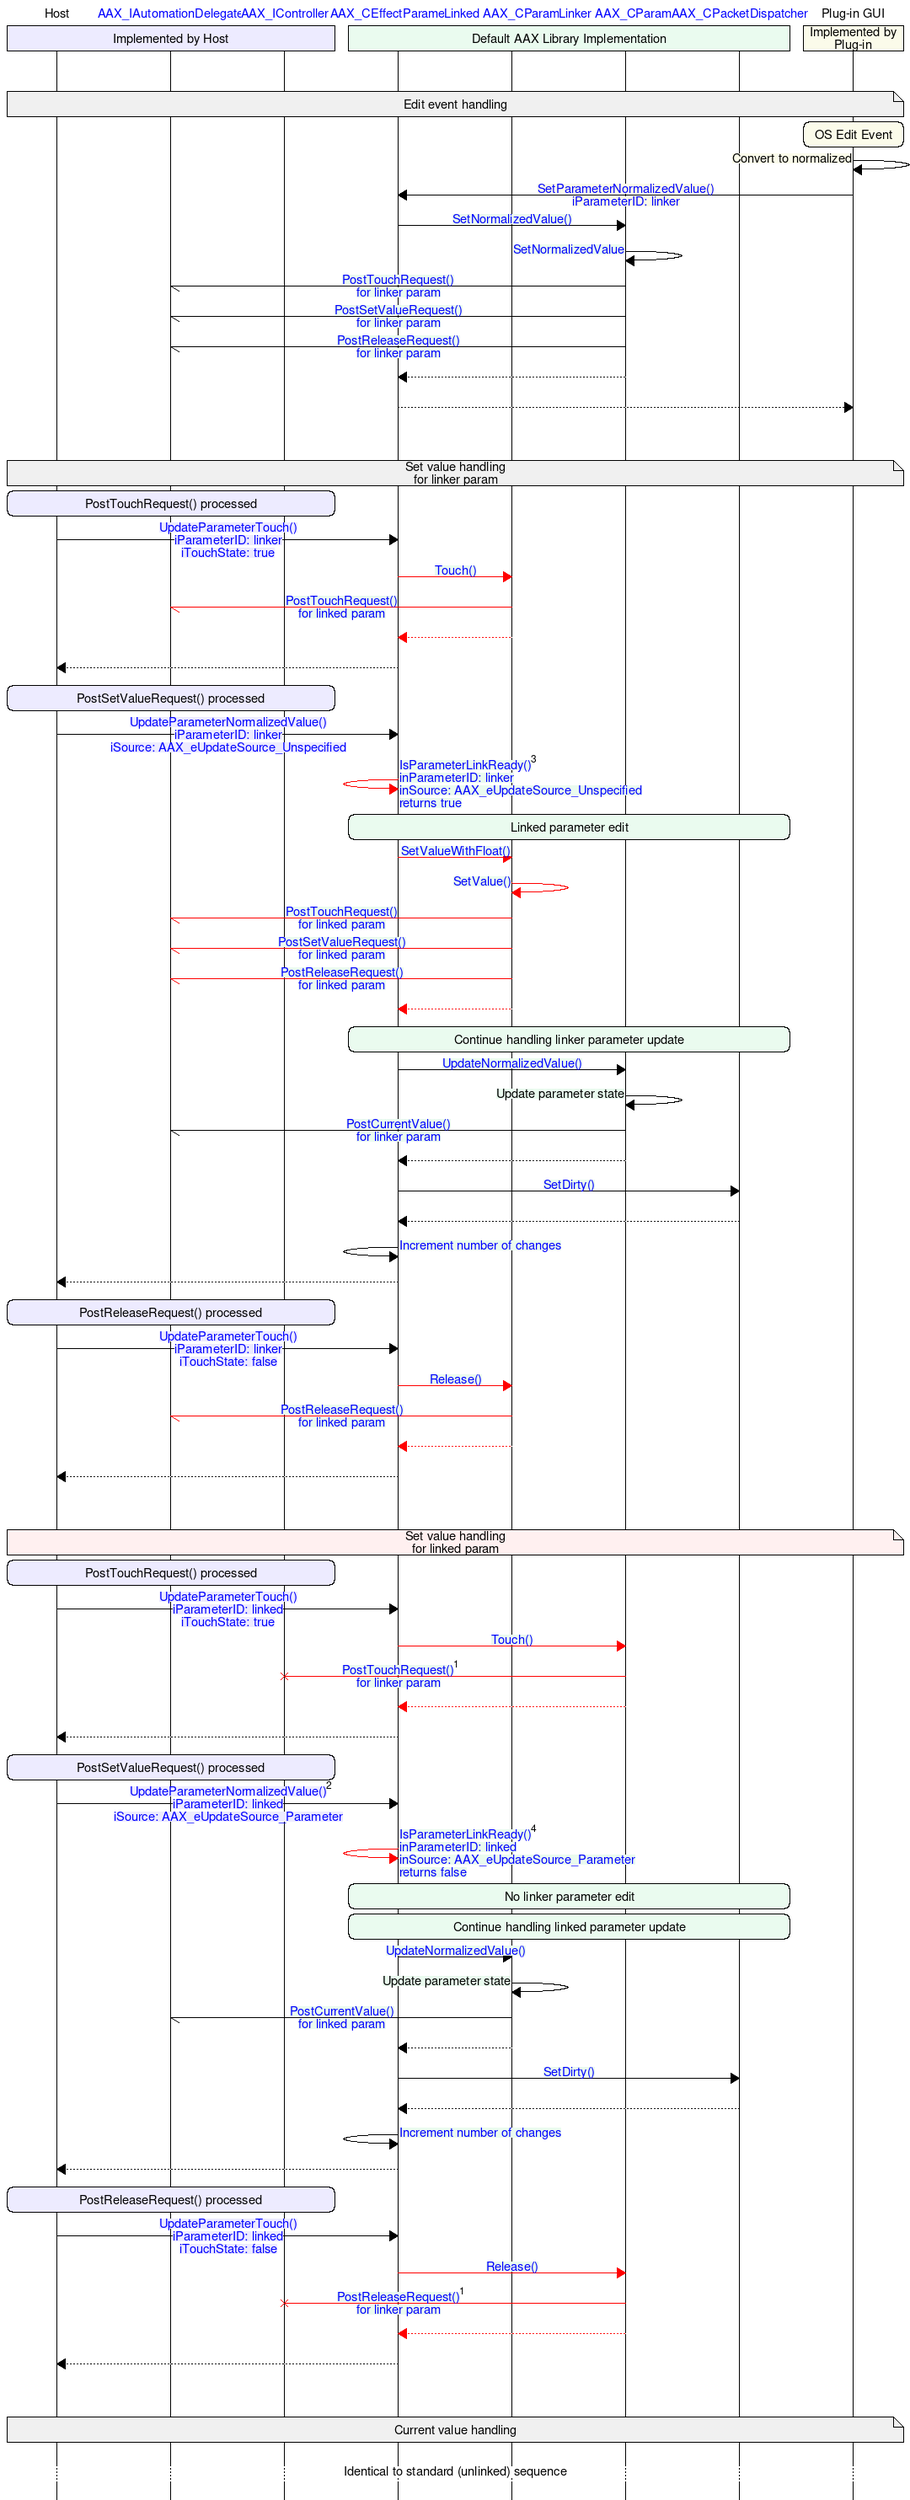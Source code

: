 /*===================================================================================================

Copyright 2016 by Avid Technology, Inc. 
All rights reserved.

===================================================================================================*/

msc {
	// Display properties
	hscale = "1.8";
	
	// Declare entities
	 host              [label = "Host", arctextbgcolor = "#edebff"]
	,autodelegate      [label = "AAX_IAutomationDelegate", URL = "\ref AAX_IAutomationDelegate", arctextbgcolor = "#edebff"]
	,controller        [ label = "AAX_IController", URL = "\ref AAX_IController", arctextbgcolor = "#edebff"]
	,effectparams      [label = "AAX_CEffectParameters", URL = "\ref AAX_CEffectParameters", arctextbgcolor = "#eafbef"]
	,param_linked      [label = "Linked AAX_CParameter", URL = "\ref AAX_CParameter", arctextbgcolor = "#eafbef"]
	,param_linker      [label = "Linker AAX_CParameter", URL = "\ref AAX_CParameter", arctextbgcolor = "#eafbef"]
	,packetdispatcher  [label = "AAX_CPacketDispatcher", URL = "\ref AAX_CPacketDispatcher", arctextbgcolor = "#eafbef"]
	,gui               [label = "Plug-in GUI", arctextbgcolor = "#fbfbea"]
	;
	
	// Describe implementation scopes
	 host box controller [label = "Implemented by Host", textbgcolor = "#edebff"]
	,effectparams box packetdispatcher [label = "Default AAX Library Implementation", textbgcolor = "#eafbef"]
	,gui box gui [label = "Implemented by Plug-in", textbgcolor = "#fbfbea"]
	;
	
	// -------------------
	|||;
	|||;
	host note gui [label = "Edit event handling", textbgcolor = "#f0f0f0"];
	// -------------------
	
	gui rbox gui [label = "OS Edit Event"];
	gui => gui [label = "Convert to normalized"];
	gui => effectparams [label = "SetParameterNormalizedValue()\niParameterID: linker", URL = "\ref AAX_IACFEffectParameters::SetParameterNormalizedValue()"];
	effectparams => param_linker [label = "SetNormalizedValue()", URL = "\ref AAX_IParameter::SetNormalizedValue()"];
	param_linker => param_linker [label = "SetNormalizedValue", URL = "\ref AAX_CParameter::SetNormalizedValue()"];
	param_linker -> autodelegate [label = "PostTouchRequest()\nfor linker param", URL = "\ref AAX_IAutomationDelegate::PostTouchRequest()"];
	param_linker -> autodelegate [label = "PostSetValueRequest()\nfor linker param", URL = "\ref AAX_IAutomationDelegate::PostSetValueRequest()"];
	param_linker -> autodelegate [label = "PostReleaseRequest()\nfor linker param", URL = "\ref AAX_IAutomationDelegate::PostReleaseRequest()"];
	param_linker >> effectparams;
	effectparams >> gui;
	
	// -------------------
	|||;
	|||;
	host note gui [label = "Set value handling\nfor linker param", textbgcolor = "#f0f0f0"];
	// -------------------
	
	host rbox controller [label = "PostTouchRequest() processed"];
	host => effectparams [label = "UpdateParameterTouch()\niParameterID: linker\niTouchState: true", URL = "\ref AAX_IEffectParameters::UpdateParameterTouch()"];
	effectparams => param_linked [label = "Touch()", URL = "\ref AAX_IParameter::Touch()", linecolor = "red"];
	param_linked -> autodelegate [label = "PostTouchRequest()\nfor linked param", URL = "\ref AAX_IAutomationDelegate::PostTouchRequest()", linecolor = "red"];
	param_linked >> effectparams [linecolor = "red"];
	effectparams >> host;
	
	host rbox controller [label = "PostSetValueRequest() processed"];
	host => effectparams [label = "UpdateParameterNormalizedValue()\niParameterID: linker\niSource: AAX_eUpdateSource_Unspecified", URL = "\ref AAX_IEffectParameters::UpdateParameterNormalizedValue()"];
	effectparams => effectparams [label = "IsParameterLinkReady()\ninParameterID: linker\ninSource: AAX_eUpdateSource_Unspecified\nreturns true", URL = "\ref AAX_CEffectParameters::IsParameterLinkReady()", ID = "3", linecolor = "red"];
	effectparams rbox packetdispatcher [label = "Linked parameter edit"];
	effectparams => param_linked [label = "SetValueWithFloat()", URL = "\ref AAX_IParameter::SetValueWithFloat()", linecolor = "red"];
	param_linked => param_linked [label = "SetValue()", URL = "\ref AAX_CParameter::SetValue()", linecolor = "red"];
	param_linked -> autodelegate [label = "PostTouchRequest()\nfor linked param", URL = "\ref AAX_IAutomationDelegate::PostTouchRequest()", linecolor = "red"];
	param_linked -> autodelegate [label = "PostSetValueRequest()\nfor linked param", URL = "\ref AAX_IAutomationDelegate::PostSetValueRequest()", linecolor = "red"];
	param_linked -> autodelegate [label = "PostReleaseRequest()\nfor linked param", URL = "\ref AAX_IAutomationDelegate::PostReleaseRequest()", linecolor = "red"];
	param_linked >> effectparams [linecolor = "red"];
	effectparams rbox packetdispatcher [label = "Continue handling linker parameter update"];
	effectparams => param_linker [label = "UpdateNormalizedValue()", URL = "\ref AAX_IParameter::UpdateNormalizedValue()"];
	param_linker => param_linker [label = "Update parameter state"];
	param_linker -> autodelegate [label = "PostCurrentValue()\nfor linker param", URL = "\ref AAX_IAutomationDelegate::PostCurrentValue()"];
	param_linker >> effectparams;
	effectparams => packetdispatcher [label = "SetDirty()", URL = "\ref AAX_CPacketDispatcher::SetDirty()"];
	packetdispatcher >> effectparams;
	effectparams => effectparams [label = "Increment number of changes", URL = "\ref AAX_IACFEffectParameters::GetNumberOfChanges()"];
	effectparams >> host;
	
	host rbox controller [label = "PostReleaseRequest() processed"];
	host => effectparams [label = "UpdateParameterTouch()\niParameterID: linker\niTouchState: false", URL = "\ref AAX_IEffectParameters::UpdateParameterTouch()"];
	effectparams => param_linked [label = "Release()", URL = "\ref AAX_IParameter::Release()", linecolor = "red"];
	param_linked -> autodelegate [label = "PostReleaseRequest()\nfor linked param", URL = "\ref AAX_IAutomationDelegate::PostTouchRequest()", linecolor = "red"];
	param_linked >> effectparams [linecolor = "red"];
	effectparams >> host;
	
	// -------------------
	|||;
	|||;
	host note gui [label = "Set value handling\nfor linked param", textbgcolor = "#fff0f0"];
	// -------------------
	
	host rbox controller [label = "PostTouchRequest() processed"];
	host => effectparams [label = "UpdateParameterTouch()\niParameterID: linked\niTouchState: true", URL = "\ref AAX_IEffectParameters::UpdateParameterTouch()"];
	effectparams => param_linker [label = "Touch()", URL = "\ref AAX_IParameter::Touch()", linecolor = "red"];
	param_linker -X autodelegate [label = "PostTouchRequest()\nfor linker param", URL = "\ref AAX_IAutomationDelegate::PostTouchRequest()", ID = "1", linecolor = "red"];
	param_linker >> effectparams [linecolor = "red"];
	effectparams >> host;
	
	host rbox controller [label = "PostSetValueRequest() processed"];
	host => effectparams [label = "UpdateParameterNormalizedValue()\niParameterID: linked\niSource: AAX_eUpdateSource_Parameter", ID = "2", URL = "\ref AAX_IEffectParameters::UpdateParameterNormalizedValue()"];
	effectparams => effectparams [label = "IsParameterLinkReady()\ninParameterID: linked\ninSource: AAX_eUpdateSource_Parameter\nreturns false", URL = "\ref AAX_CEffectParameters::IsParameterLinkReady()", ID = "4", linecolor = "red"];
	effectparams rbox packetdispatcher [label = "No linker parameter edit"];
	effectparams rbox packetdispatcher [label = "Continue handling linked parameter update"];
	effectparams => param_linked [label = "UpdateNormalizedValue()", URL = "\ref AAX_IParameter::UpdateNormalizedValue()"];
	param_linked => param_linked [label = "Update parameter state"];
	param_linked -> autodelegate [label = "PostCurrentValue()\nfor linked param", URL = "\ref AAX_IAutomationDelegate::PostCurrentValue()"];
	param_linked >> effectparams;
	effectparams => packetdispatcher [label = "SetDirty()", URL = "\ref AAX_CPacketDispatcher::SetDirty()"];
	packetdispatcher >> effectparams;
	effectparams => effectparams [label = "Increment number of changes", URL = "\ref AAX_IACFEffectParameters::GetNumberOfChanges()"];
	effectparams >> host;
	
	host rbox controller [label = "PostReleaseRequest() processed"];
	host => effectparams [label = "UpdateParameterTouch()\niParameterID: linked\niTouchState: false", URL = "\ref AAX_IEffectParameters::UpdateParameterTouch()"];
	effectparams => param_linker [label = "Release()", URL = "\ref AAX_IParameter::Release()", linecolor = "red"];
	param_linker -X autodelegate [label = "PostReleaseRequest()\nfor linker param", URL = "\ref AAX_IAutomationDelegate::PostTouchRequest()", ID = "1", linecolor = "red"];
	param_linker >> effectparams [linecolor = "red"];
	effectparams >> host;
	
	// -------------------
	|||;
	|||;
	host note gui [label = "Current value handling", textbgcolor = "#f0f0f0"];
	// -------------------
	
	|||;
	... [label = "Identical to standard (unlinked) sequence"];
	|||;
	
	
	// [label = "", URL = "\ref "];
		
}
